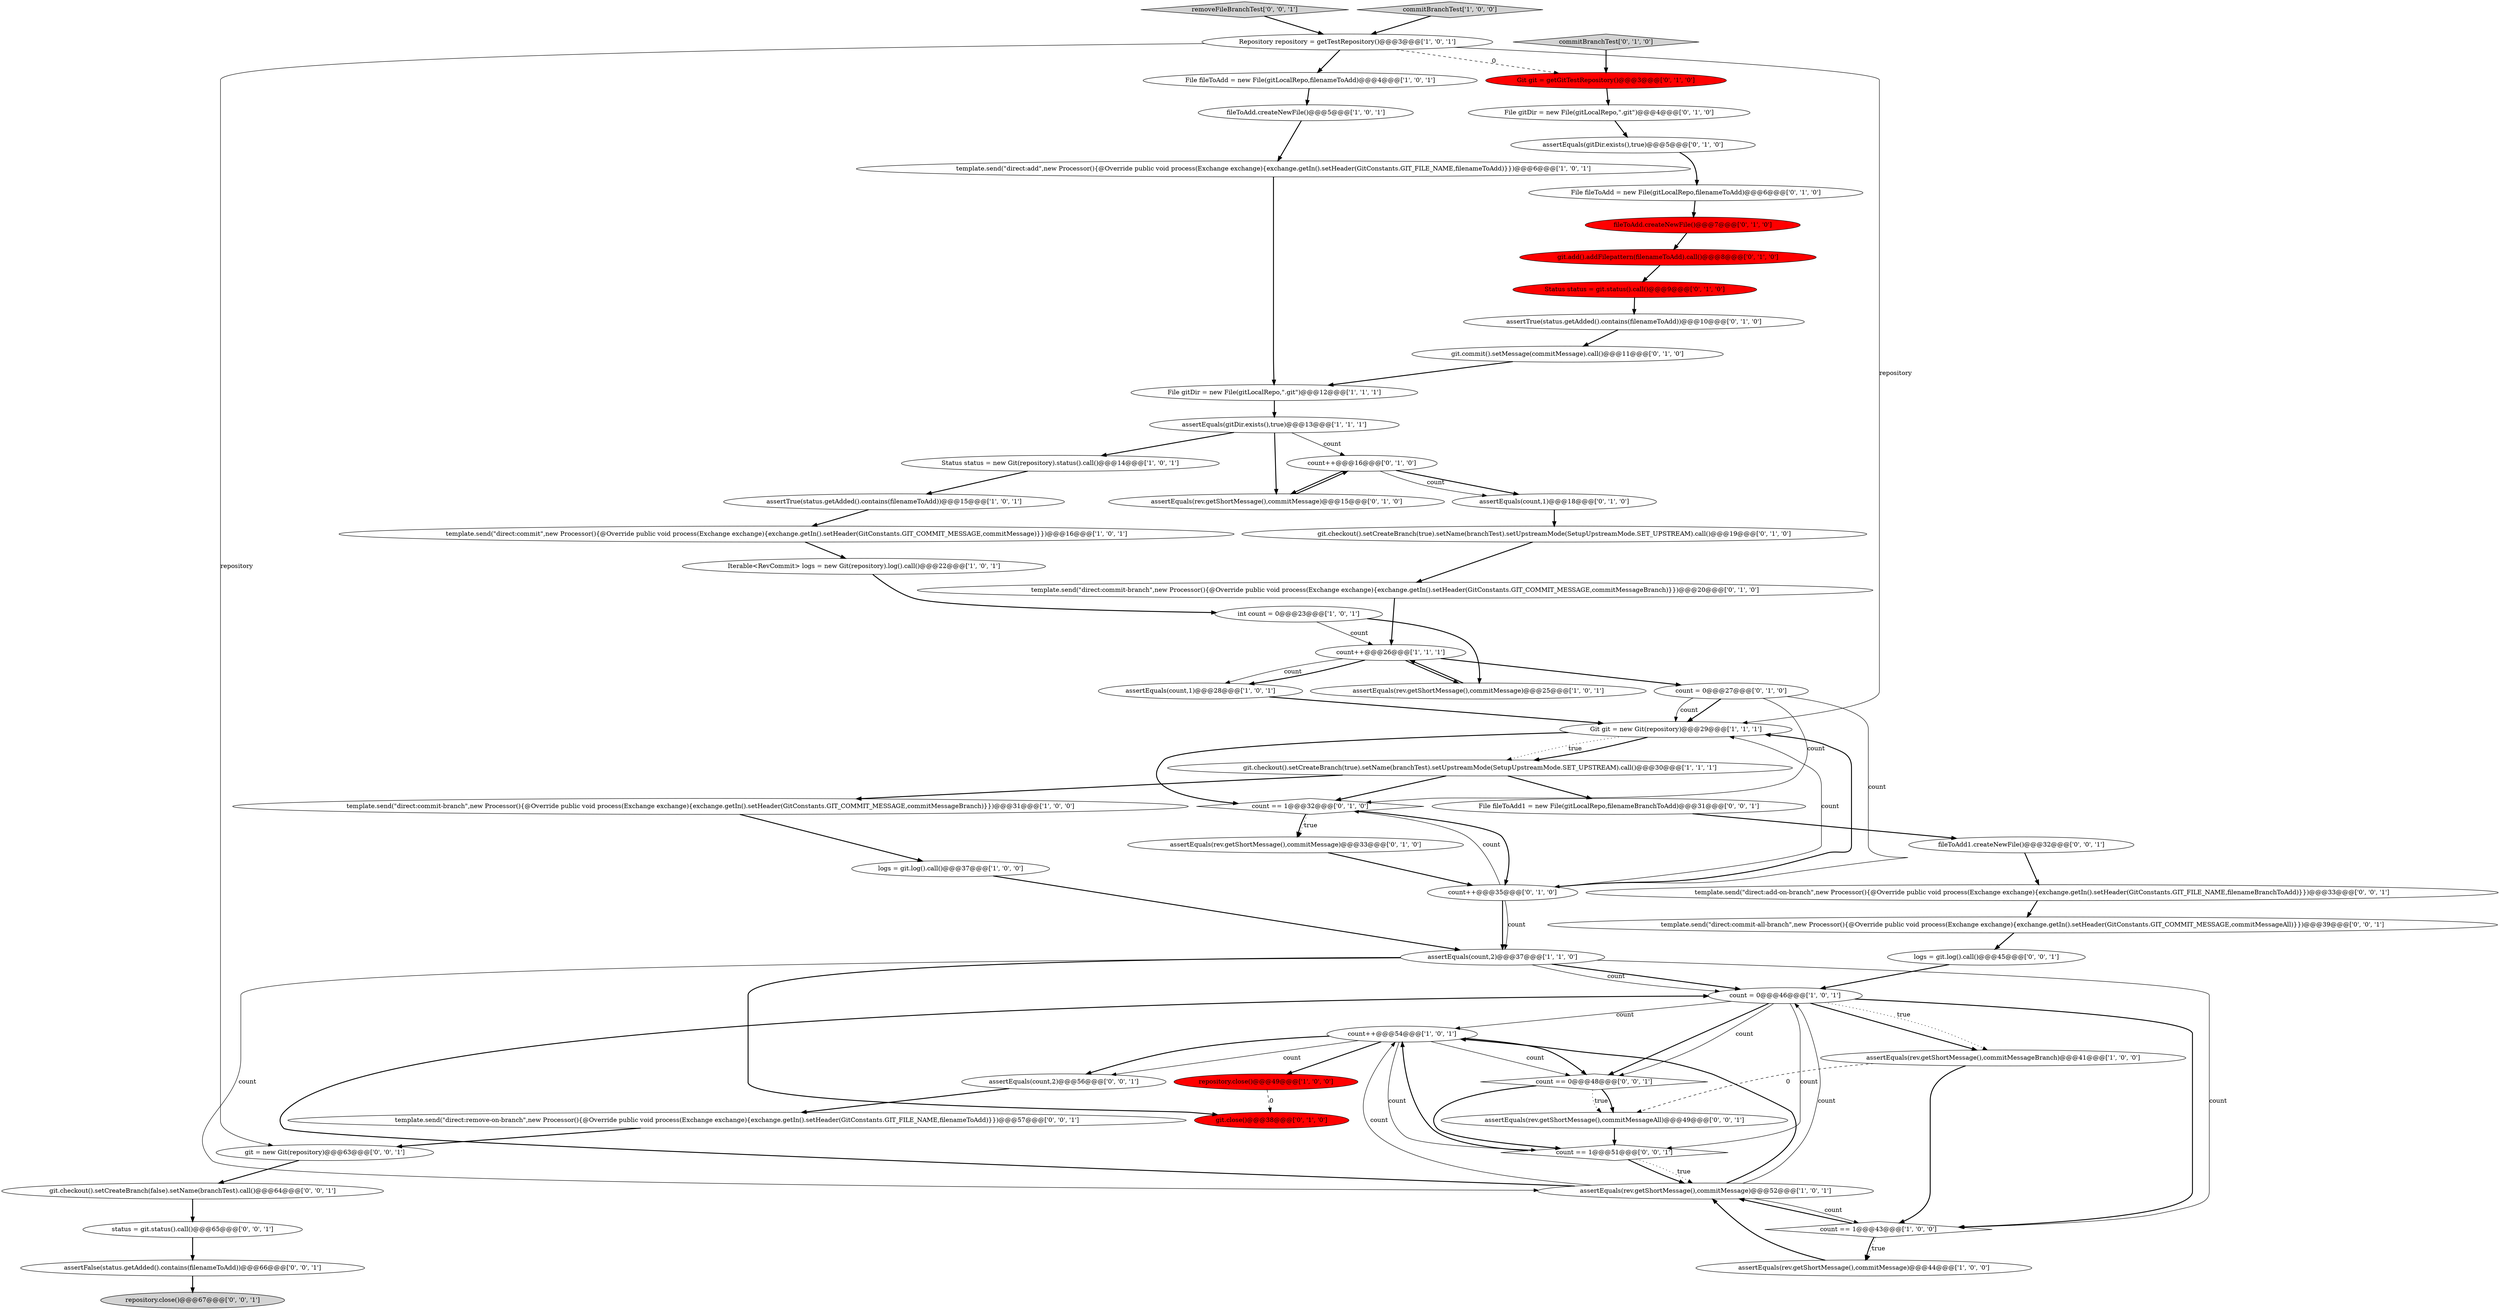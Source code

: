 digraph {
29 [style = filled, label = "File fileToAdd = new File(gitLocalRepo,filenameToAdd)@@@6@@@['0', '1', '0']", fillcolor = white, shape = ellipse image = "AAA0AAABBB2BBB"];
31 [style = filled, label = "git.checkout().setCreateBranch(true).setName(branchTest).setUpstreamMode(SetupUpstreamMode.SET_UPSTREAM).call()@@@19@@@['0', '1', '0']", fillcolor = white, shape = ellipse image = "AAA0AAABBB2BBB"];
20 [style = filled, label = "count++@@@54@@@['1', '0', '1']", fillcolor = white, shape = ellipse image = "AAA0AAABBB1BBB"];
47 [style = filled, label = "repository.close()@@@67@@@['0', '0', '1']", fillcolor = lightgray, shape = ellipse image = "AAA0AAABBB3BBB"];
0 [style = filled, label = "assertTrue(status.getAdded().contains(filenameToAdd))@@@15@@@['1', '0', '1']", fillcolor = white, shape = ellipse image = "AAA0AAABBB1BBB"];
37 [style = filled, label = "count = 0@@@27@@@['0', '1', '0']", fillcolor = white, shape = ellipse image = "AAA0AAABBB2BBB"];
18 [style = filled, label = "template.send(\"direct:commit-branch\",new Processor(){@Override public void process(Exchange exchange){exchange.getIn().setHeader(GitConstants.GIT_COMMIT_MESSAGE,commitMessageBranch)}})@@@31@@@['1', '0', '0']", fillcolor = white, shape = ellipse image = "AAA0AAABBB1BBB"];
6 [style = filled, label = "assertEquals(rev.getShortMessage(),commitMessage)@@@25@@@['1', '0', '1']", fillcolor = white, shape = ellipse image = "AAA0AAABBB1BBB"];
50 [style = filled, label = "count == 1@@@51@@@['0', '0', '1']", fillcolor = white, shape = diamond image = "AAA0AAABBB3BBB"];
11 [style = filled, label = "assertEquals(gitDir.exists(),true)@@@13@@@['1', '1', '1']", fillcolor = white, shape = ellipse image = "AAA0AAABBB1BBB"];
21 [style = filled, label = "Repository repository = getTestRepository()@@@3@@@['1', '0', '1']", fillcolor = white, shape = ellipse image = "AAA0AAABBB1BBB"];
51 [style = filled, label = "template.send(\"direct:remove-on-branch\",new Processor(){@Override public void process(Exchange exchange){exchange.getIn().setHeader(GitConstants.GIT_FILE_NAME,filenameToAdd)}})@@@57@@@['0', '0', '1']", fillcolor = white, shape = ellipse image = "AAA0AAABBB3BBB"];
24 [style = filled, label = "Git git = new Git(repository)@@@29@@@['1', '1', '1']", fillcolor = white, shape = ellipse image = "AAA0AAABBB1BBB"];
34 [style = filled, label = "count++@@@16@@@['0', '1', '0']", fillcolor = white, shape = ellipse image = "AAA0AAABBB2BBB"];
15 [style = filled, label = "template.send(\"direct:commit\",new Processor(){@Override public void process(Exchange exchange){exchange.getIn().setHeader(GitConstants.GIT_COMMIT_MESSAGE,commitMessage)}})@@@16@@@['1', '0', '1']", fillcolor = white, shape = ellipse image = "AAA0AAABBB1BBB"];
39 [style = filled, label = "commitBranchTest['0', '1', '0']", fillcolor = lightgray, shape = diamond image = "AAA0AAABBB2BBB"];
41 [style = filled, label = "assertEquals(rev.getShortMessage(),commitMessage)@@@15@@@['0', '1', '0']", fillcolor = white, shape = ellipse image = "AAA0AAABBB2BBB"];
5 [style = filled, label = "assertEquals(count,2)@@@37@@@['1', '1', '0']", fillcolor = white, shape = ellipse image = "AAA0AAABBB1BBB"];
46 [style = filled, label = "assertEquals(rev.getShortMessage(),commitMessage)@@@33@@@['0', '1', '0']", fillcolor = white, shape = ellipse image = "AAA0AAABBB2BBB"];
56 [style = filled, label = "assertEquals(rev.getShortMessage(),commitMessageAll)@@@49@@@['0', '0', '1']", fillcolor = white, shape = ellipse image = "AAA0AAABBB3BBB"];
62 [style = filled, label = "removeFileBranchTest['0', '0', '1']", fillcolor = lightgray, shape = diamond image = "AAA0AAABBB3BBB"];
59 [style = filled, label = "template.send(\"direct:add-on-branch\",new Processor(){@Override public void process(Exchange exchange){exchange.getIn().setHeader(GitConstants.GIT_FILE_NAME,filenameBranchToAdd)}})@@@33@@@['0', '0', '1']", fillcolor = white, shape = ellipse image = "AAA0AAABBB3BBB"];
14 [style = filled, label = "commitBranchTest['1', '0', '0']", fillcolor = lightgray, shape = diamond image = "AAA0AAABBB1BBB"];
35 [style = filled, label = "git.commit().setMessage(commitMessage).call()@@@11@@@['0', '1', '0']", fillcolor = white, shape = ellipse image = "AAA0AAABBB2BBB"];
48 [style = filled, label = "count == 0@@@48@@@['0', '0', '1']", fillcolor = white, shape = diamond image = "AAA0AAABBB3BBB"];
23 [style = filled, label = "assertEquals(rev.getShortMessage(),commitMessageBranch)@@@41@@@['1', '0', '0']", fillcolor = white, shape = ellipse image = "AAA0AAABBB1BBB"];
55 [style = filled, label = "logs = git.log().call()@@@45@@@['0', '0', '1']", fillcolor = white, shape = ellipse image = "AAA0AAABBB3BBB"];
25 [style = filled, label = "git.checkout().setCreateBranch(true).setName(branchTest).setUpstreamMode(SetupUpstreamMode.SET_UPSTREAM).call()@@@30@@@['1', '1', '1']", fillcolor = white, shape = ellipse image = "AAA0AAABBB1BBB"];
17 [style = filled, label = "repository.close()@@@49@@@['1', '0', '0']", fillcolor = red, shape = ellipse image = "AAA1AAABBB1BBB"];
12 [style = filled, label = "int count = 0@@@23@@@['1', '0', '1']", fillcolor = white, shape = ellipse image = "AAA0AAABBB1BBB"];
1 [style = filled, label = "count = 0@@@46@@@['1', '0', '1']", fillcolor = white, shape = ellipse image = "AAA0AAABBB1BBB"];
49 [style = filled, label = "status = git.status().call()@@@65@@@['0', '0', '1']", fillcolor = white, shape = ellipse image = "AAA0AAABBB3BBB"];
60 [style = filled, label = "git.checkout().setCreateBranch(false).setName(branchTest).call()@@@64@@@['0', '0', '1']", fillcolor = white, shape = ellipse image = "AAA0AAABBB3BBB"];
30 [style = filled, label = "git.add().addFilepattern(filenameToAdd).call()@@@8@@@['0', '1', '0']", fillcolor = red, shape = ellipse image = "AAA1AAABBB2BBB"];
44 [style = filled, label = "assertTrue(status.getAdded().contains(filenameToAdd))@@@10@@@['0', '1', '0']", fillcolor = white, shape = ellipse image = "AAA0AAABBB2BBB"];
28 [style = filled, label = "template.send(\"direct:commit-branch\",new Processor(){@Override public void process(Exchange exchange){exchange.getIn().setHeader(GitConstants.GIT_COMMIT_MESSAGE,commitMessageBranch)}})@@@20@@@['0', '1', '0']", fillcolor = white, shape = ellipse image = "AAA0AAABBB2BBB"];
19 [style = filled, label = "fileToAdd.createNewFile()@@@5@@@['1', '0', '1']", fillcolor = white, shape = ellipse image = "AAA0AAABBB1BBB"];
42 [style = filled, label = "Status status = git.status().call()@@@9@@@['0', '1', '0']", fillcolor = red, shape = ellipse image = "AAA1AAABBB2BBB"];
13 [style = filled, label = "logs = git.log().call()@@@37@@@['1', '0', '0']", fillcolor = white, shape = ellipse image = "AAA0AAABBB1BBB"];
43 [style = filled, label = "Git git = getGitTestRepository()@@@3@@@['0', '1', '0']", fillcolor = red, shape = ellipse image = "AAA1AAABBB2BBB"];
61 [style = filled, label = "File fileToAdd1 = new File(gitLocalRepo,filenameBranchToAdd)@@@31@@@['0', '0', '1']", fillcolor = white, shape = ellipse image = "AAA0AAABBB3BBB"];
32 [style = filled, label = "fileToAdd.createNewFile()@@@7@@@['0', '1', '0']", fillcolor = red, shape = ellipse image = "AAA1AAABBB2BBB"];
40 [style = filled, label = "File gitDir = new File(gitLocalRepo,\".git\")@@@4@@@['0', '1', '0']", fillcolor = white, shape = ellipse image = "AAA0AAABBB2BBB"];
22 [style = filled, label = "Iterable<RevCommit> logs = new Git(repository).log().call()@@@22@@@['1', '0', '1']", fillcolor = white, shape = ellipse image = "AAA0AAABBB1BBB"];
33 [style = filled, label = "assertEquals(count,1)@@@18@@@['0', '1', '0']", fillcolor = white, shape = ellipse image = "AAA0AAABBB2BBB"];
9 [style = filled, label = "count == 1@@@43@@@['1', '0', '0']", fillcolor = white, shape = diamond image = "AAA0AAABBB1BBB"];
52 [style = filled, label = "assertFalse(status.getAdded().contains(filenameToAdd))@@@66@@@['0', '0', '1']", fillcolor = white, shape = ellipse image = "AAA0AAABBB3BBB"];
16 [style = filled, label = "count++@@@26@@@['1', '1', '1']", fillcolor = white, shape = ellipse image = "AAA0AAABBB1BBB"];
36 [style = filled, label = "count == 1@@@32@@@['0', '1', '0']", fillcolor = white, shape = diamond image = "AAA0AAABBB2BBB"];
8 [style = filled, label = "Status status = new Git(repository).status().call()@@@14@@@['1', '0', '1']", fillcolor = white, shape = ellipse image = "AAA0AAABBB1BBB"];
27 [style = filled, label = "count++@@@35@@@['0', '1', '0']", fillcolor = white, shape = ellipse image = "AAA0AAABBB2BBB"];
45 [style = filled, label = "assertEquals(gitDir.exists(),true)@@@5@@@['0', '1', '0']", fillcolor = white, shape = ellipse image = "AAA0AAABBB2BBB"];
2 [style = filled, label = "File fileToAdd = new File(gitLocalRepo,filenameToAdd)@@@4@@@['1', '0', '1']", fillcolor = white, shape = ellipse image = "AAA0AAABBB1BBB"];
57 [style = filled, label = "fileToAdd1.createNewFile()@@@32@@@['0', '0', '1']", fillcolor = white, shape = ellipse image = "AAA0AAABBB3BBB"];
3 [style = filled, label = "assertEquals(rev.getShortMessage(),commitMessage)@@@44@@@['1', '0', '0']", fillcolor = white, shape = ellipse image = "AAA0AAABBB1BBB"];
38 [style = filled, label = "git.close()@@@38@@@['0', '1', '0']", fillcolor = red, shape = ellipse image = "AAA1AAABBB2BBB"];
10 [style = filled, label = "File gitDir = new File(gitLocalRepo,\".git\")@@@12@@@['1', '1', '1']", fillcolor = white, shape = ellipse image = "AAA0AAABBB1BBB"];
54 [style = filled, label = "git = new Git(repository)@@@63@@@['0', '0', '1']", fillcolor = white, shape = ellipse image = "AAA0AAABBB3BBB"];
26 [style = filled, label = "assertEquals(rev.getShortMessage(),commitMessage)@@@52@@@['1', '0', '1']", fillcolor = white, shape = ellipse image = "AAA0AAABBB1BBB"];
7 [style = filled, label = "assertEquals(count,1)@@@28@@@['1', '0', '1']", fillcolor = white, shape = ellipse image = "AAA0AAABBB1BBB"];
53 [style = filled, label = "assertEquals(count,2)@@@56@@@['0', '0', '1']", fillcolor = white, shape = ellipse image = "AAA0AAABBB3BBB"];
58 [style = filled, label = "template.send(\"direct:commit-all-branch\",new Processor(){@Override public void process(Exchange exchange){exchange.getIn().setHeader(GitConstants.GIT_COMMIT_MESSAGE,commitMessageAll)}})@@@39@@@['0', '0', '1']", fillcolor = white, shape = ellipse image = "AAA0AAABBB3BBB"];
4 [style = filled, label = "template.send(\"direct:add\",new Processor(){@Override public void process(Exchange exchange){exchange.getIn().setHeader(GitConstants.GIT_FILE_NAME,filenameToAdd)}})@@@6@@@['1', '0', '1']", fillcolor = white, shape = ellipse image = "AAA0AAABBB1BBB"];
16->7 [style = solid, label="count"];
27->24 [style = solid, label="count"];
16->37 [style = bold, label=""];
24->25 [style = dotted, label="true"];
44->35 [style = bold, label=""];
20->53 [style = solid, label="count"];
16->7 [style = bold, label=""];
61->57 [style = bold, label=""];
59->58 [style = bold, label=""];
57->59 [style = bold, label=""];
5->38 [style = bold, label=""];
0->15 [style = bold, label=""];
1->23 [style = bold, label=""];
21->2 [style = bold, label=""];
8->0 [style = bold, label=""];
9->26 [style = bold, label=""];
43->40 [style = bold, label=""];
52->47 [style = bold, label=""];
42->44 [style = bold, label=""];
20->48 [style = solid, label="count"];
27->36 [style = solid, label="count"];
20->48 [style = bold, label=""];
1->23 [style = dotted, label="true"];
35->10 [style = bold, label=""];
27->5 [style = bold, label=""];
50->26 [style = dotted, label="true"];
10->11 [style = bold, label=""];
37->27 [style = solid, label="count"];
21->24 [style = solid, label="repository"];
51->54 [style = bold, label=""];
54->60 [style = bold, label=""];
20->50 [style = solid, label="count"];
25->36 [style = bold, label=""];
16->6 [style = bold, label=""];
26->1 [style = bold, label=""];
30->42 [style = bold, label=""];
34->33 [style = bold, label=""];
48->50 [style = bold, label=""];
45->29 [style = bold, label=""];
26->9 [style = solid, label="count"];
5->1 [style = bold, label=""];
36->46 [style = bold, label=""];
7->24 [style = bold, label=""];
12->16 [style = solid, label="count"];
29->32 [style = bold, label=""];
56->50 [style = bold, label=""];
13->5 [style = bold, label=""];
21->54 [style = solid, label="repository"];
11->8 [style = bold, label=""];
31->28 [style = bold, label=""];
14->21 [style = bold, label=""];
9->3 [style = dotted, label="true"];
26->20 [style = bold, label=""];
36->46 [style = dotted, label="true"];
4->10 [style = bold, label=""];
37->24 [style = bold, label=""];
1->48 [style = bold, label=""];
25->18 [style = bold, label=""];
3->26 [style = bold, label=""];
23->56 [style = dashed, label="0"];
48->56 [style = dotted, label="true"];
11->34 [style = solid, label="count"];
5->1 [style = solid, label="count"];
32->30 [style = bold, label=""];
17->38 [style = dashed, label="0"];
37->36 [style = solid, label="count"];
1->9 [style = bold, label=""];
15->22 [style = bold, label=""];
60->49 [style = bold, label=""];
11->41 [style = bold, label=""];
26->1 [style = solid, label="count"];
24->25 [style = bold, label=""];
1->50 [style = solid, label="count"];
9->3 [style = bold, label=""];
27->24 [style = bold, label=""];
1->48 [style = solid, label="count"];
5->26 [style = solid, label="count"];
41->34 [style = bold, label=""];
50->26 [style = bold, label=""];
21->43 [style = dashed, label="0"];
2->19 [style = bold, label=""];
20->17 [style = bold, label=""];
48->56 [style = bold, label=""];
26->20 [style = solid, label="count"];
53->51 [style = bold, label=""];
34->33 [style = solid, label="count"];
37->24 [style = solid, label="count"];
1->20 [style = solid, label="count"];
50->20 [style = bold, label=""];
39->43 [style = bold, label=""];
34->41 [style = bold, label=""];
27->5 [style = solid, label="count"];
58->55 [style = bold, label=""];
20->53 [style = bold, label=""];
12->6 [style = bold, label=""];
28->16 [style = bold, label=""];
24->36 [style = bold, label=""];
36->27 [style = bold, label=""];
49->52 [style = bold, label=""];
6->16 [style = bold, label=""];
22->12 [style = bold, label=""];
5->9 [style = solid, label="count"];
55->1 [style = bold, label=""];
46->27 [style = bold, label=""];
18->13 [style = bold, label=""];
33->31 [style = bold, label=""];
40->45 [style = bold, label=""];
19->4 [style = bold, label=""];
25->61 [style = bold, label=""];
23->9 [style = bold, label=""];
62->21 [style = bold, label=""];
}
